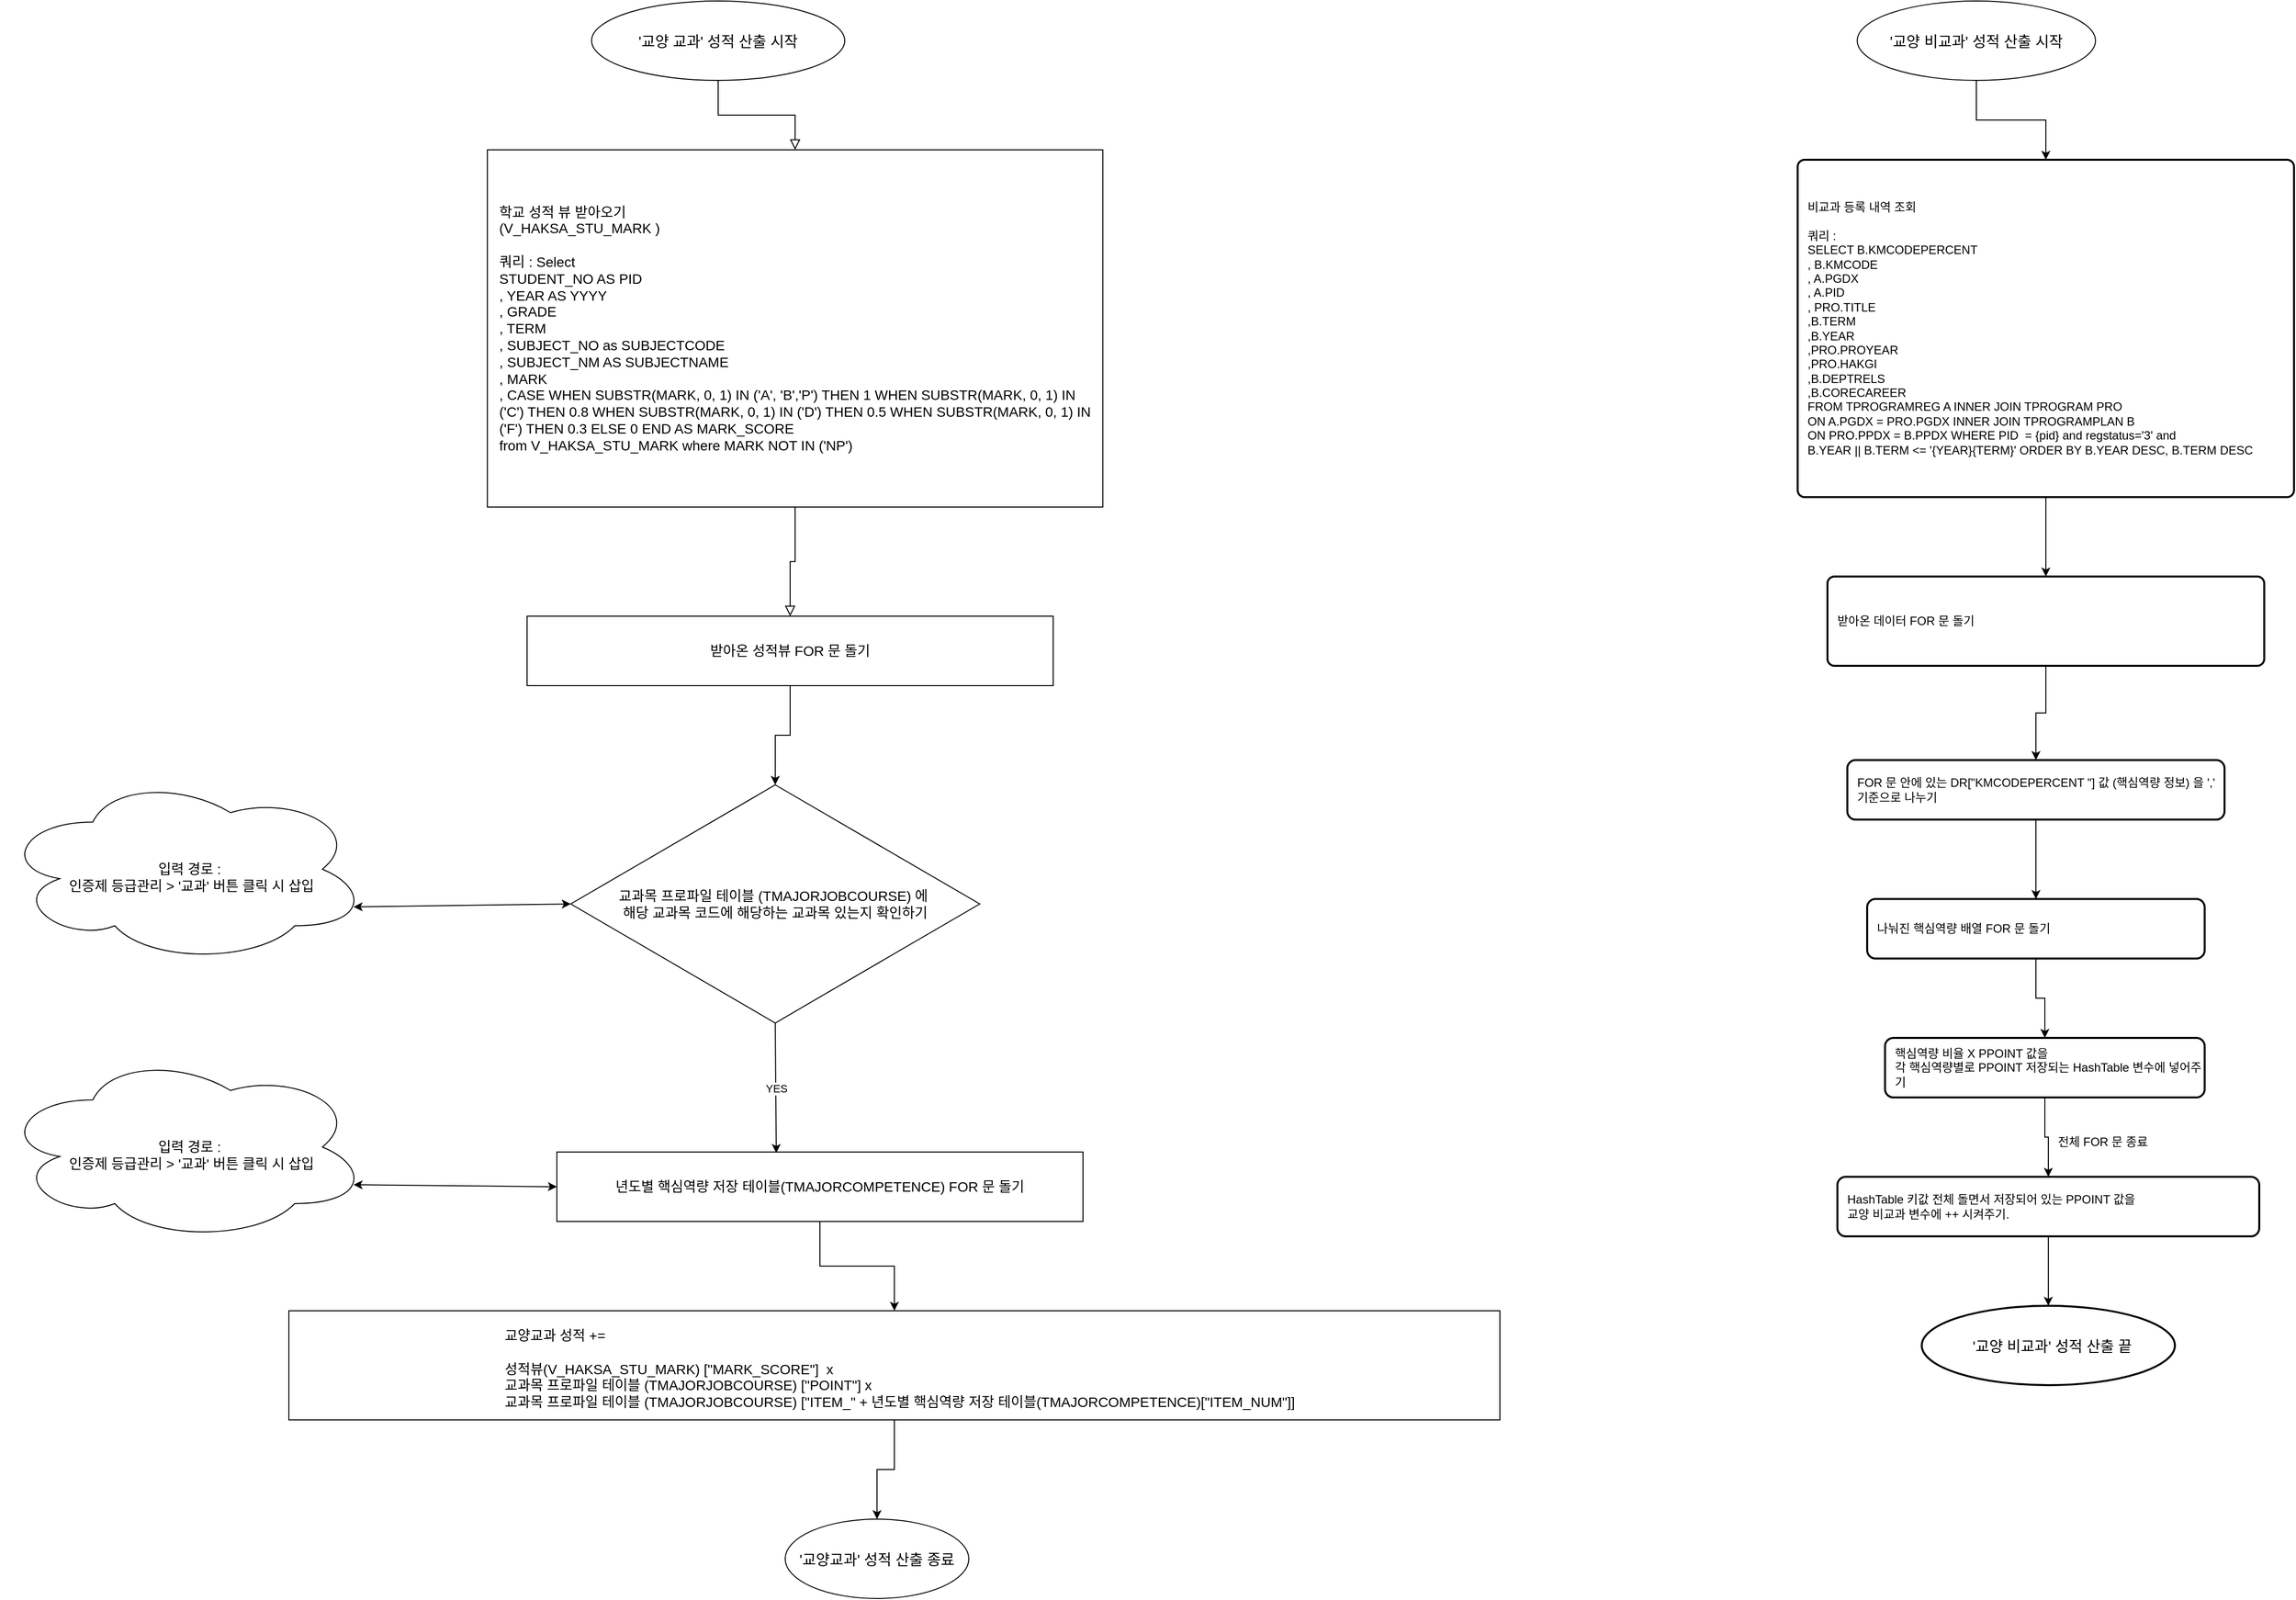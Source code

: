 <mxfile version="24.7.17">
  <diagram id="C5RBs43oDa-KdzZeNtuy" name="Page-1">
    <mxGraphModel dx="1434" dy="772" grid="1" gridSize="10" guides="1" tooltips="1" connect="1" arrows="1" fold="1" page="1" pageScale="1" pageWidth="827" pageHeight="1169" math="0" shadow="0">
      <root>
        <mxCell id="WIyWlLk6GJQsqaUBKTNV-0" />
        <mxCell id="WIyWlLk6GJQsqaUBKTNV-1" parent="WIyWlLk6GJQsqaUBKTNV-0" />
        <mxCell id="pGIJmbj-0f2mSrclGapS-0" value="" style="rounded=0;html=1;jettySize=auto;orthogonalLoop=1;fontSize=11;endArrow=block;endFill=0;endSize=8;strokeWidth=1;shadow=0;labelBackgroundColor=none;edgeStyle=orthogonalEdgeStyle;exitX=0.5;exitY=1;exitDx=0;exitDy=0;" parent="WIyWlLk6GJQsqaUBKTNV-1" source="pGIJmbj-0f2mSrclGapS-13" target="pGIJmbj-0f2mSrclGapS-18" edge="1">
          <mxGeometry relative="1" as="geometry">
            <mxPoint x="775" y="120" as="sourcePoint" />
            <mxPoint x="740" y="170" as="targetPoint" />
          </mxGeometry>
        </mxCell>
        <mxCell id="pGIJmbj-0f2mSrclGapS-13" value="&#39;교양 교과&#39; 성적 산출 시작" style="ellipse;whiteSpace=wrap;html=1;fontSize=15;" parent="WIyWlLk6GJQsqaUBKTNV-1" vertex="1">
          <mxGeometry x="715" y="30" width="255" height="80" as="geometry" />
        </mxCell>
        <mxCell id="pGIJmbj-0f2mSrclGapS-14" value="&#39;교양교과&#39; 성적 산출 종료" style="ellipse;whiteSpace=wrap;html=1;fontSize=15;" parent="WIyWlLk6GJQsqaUBKTNV-1" vertex="1">
          <mxGeometry x="910" y="1560" width="185" height="80" as="geometry" />
        </mxCell>
        <mxCell id="pGIJmbj-0f2mSrclGapS-15" value="" style="rounded=0;html=1;jettySize=auto;orthogonalLoop=1;fontSize=11;endArrow=block;endFill=0;endSize=8;strokeWidth=1;shadow=0;labelBackgroundColor=none;edgeStyle=orthogonalEdgeStyle;" parent="WIyWlLk6GJQsqaUBKTNV-1" source="pGIJmbj-0f2mSrclGapS-18" target="pGIJmbj-0f2mSrclGapS-19" edge="1">
          <mxGeometry relative="1" as="geometry">
            <mxPoint x="965" y="410" as="sourcePoint" />
            <mxPoint x="980" y="690" as="targetPoint" />
          </mxGeometry>
        </mxCell>
        <mxCell id="pGIJmbj-0f2mSrclGapS-18" value="&lt;span style=&quot;font-size: 14px;&quot;&gt;학교 성적 뷰 받아오기&lt;/span&gt;&lt;div style=&quot;font-size: 14px;&quot;&gt;&lt;div style=&quot;font-size: 14px;&quot;&gt;(V_HAKSA_STU_MARK )&lt;/div&gt;&lt;div style=&quot;font-size: 14px;&quot;&gt;&lt;br style=&quot;font-size: 14px;&quot;&gt;&lt;/div&gt;&lt;div style=&quot;font-size: 14px;&quot;&gt;&lt;div style=&quot;font-size: 14px;&quot;&gt;쿼리 : Select&amp;nbsp;&lt;/div&gt;&lt;div style=&quot;font-size: 14px;&quot;&gt;STUDENT_NO AS PID&lt;/div&gt;&lt;div style=&quot;font-size: 14px;&quot;&gt;, YEAR AS YYYY&lt;/div&gt;&lt;div style=&quot;font-size: 14px;&quot;&gt;, GRADE&lt;/div&gt;&lt;div style=&quot;font-size: 14px;&quot;&gt;, TERM&lt;/div&gt;&lt;div style=&quot;font-size: 14px;&quot;&gt;, SUBJECT_NO as SUBJECTCODE&lt;/div&gt;&lt;div style=&quot;font-size: 14px;&quot;&gt;, SUBJECT_NM AS SUBJECTNAME&lt;/div&gt;&lt;div style=&quot;font-size: 14px;&quot;&gt;, MARK&lt;/div&gt;&lt;div style=&quot;font-size: 14px;&quot;&gt;, CASE WHEN SUBSTR(MARK, 0, 1) IN (&#39;A&#39;, &#39;B&#39;,&#39;P&#39;) THEN 1 WHEN SUBSTR(MARK, 0, 1) IN (&#39;C&#39;) THEN 0.8 WHEN SUBSTR(MARK, 0, 1) IN (&#39;D&#39;) THEN 0.5 WHEN SUBSTR(MARK, 0, 1) IN (&#39;F&#39;) THEN 0.3 ELSE 0 END AS MARK_SCORE&amp;nbsp;&lt;/div&gt;&lt;div style=&quot;font-size: 14px;&quot;&gt;from V_HAKSA_STU_MARK where MARK NOT IN (&#39;NP&#39;)&lt;/div&gt;&lt;/div&gt;&lt;/div&gt;" style="rounded=0;whiteSpace=wrap;html=1;align=left;spacingLeft=10;fontSize=14;" parent="WIyWlLk6GJQsqaUBKTNV-1" vertex="1">
          <mxGeometry x="610" y="180" width="620" height="360" as="geometry" />
        </mxCell>
        <mxCell id="pGIJmbj-0f2mSrclGapS-21" style="edgeStyle=orthogonalEdgeStyle;rounded=0;orthogonalLoop=1;jettySize=auto;html=1;" parent="WIyWlLk6GJQsqaUBKTNV-1" source="pGIJmbj-0f2mSrclGapS-19" target="pGIJmbj-0f2mSrclGapS-20" edge="1">
          <mxGeometry relative="1" as="geometry" />
        </mxCell>
        <mxCell id="pGIJmbj-0f2mSrclGapS-19" value="받아온 성적뷰 FOR 문 돌기" style="rounded=0;whiteSpace=wrap;html=1;fontSize=14;" parent="WIyWlLk6GJQsqaUBKTNV-1" vertex="1">
          <mxGeometry x="650" y="650" width="530" height="70" as="geometry" />
        </mxCell>
        <mxCell id="pGIJmbj-0f2mSrclGapS-20" value="교과목 프로파일 테이블 (TMAJORJOBCOURSE) 에&amp;nbsp;&lt;div style=&quot;font-size: 14px;&quot;&gt;해당 교과목 코드에 해당하는 교과목 있는지 확인하기&lt;/div&gt;" style="rhombus;whiteSpace=wrap;html=1;fontSize=14;" parent="WIyWlLk6GJQsqaUBKTNV-1" vertex="1">
          <mxGeometry x="694" y="820" width="412" height="240" as="geometry" />
        </mxCell>
        <mxCell id="pGIJmbj-0f2mSrclGapS-38" style="edgeStyle=orthogonalEdgeStyle;rounded=0;orthogonalLoop=1;jettySize=auto;html=1;entryX=0.5;entryY=0;entryDx=0;entryDy=0;" parent="WIyWlLk6GJQsqaUBKTNV-1" source="pGIJmbj-0f2mSrclGapS-29" target="pGIJmbj-0f2mSrclGapS-37" edge="1">
          <mxGeometry relative="1" as="geometry" />
        </mxCell>
        <mxCell id="pGIJmbj-0f2mSrclGapS-29" value="년도별 핵심역량 저장 테이블(TMAJORCOMPETENCE) FOR 문 돌기" style="rounded=0;whiteSpace=wrap;html=1;fontSize=14;" parent="WIyWlLk6GJQsqaUBKTNV-1" vertex="1">
          <mxGeometry x="680" y="1190" width="530" height="70" as="geometry" />
        </mxCell>
        <mxCell id="pGIJmbj-0f2mSrclGapS-34" value="" style="endArrow=classic;html=1;rounded=0;exitX=0.5;exitY=1;exitDx=0;exitDy=0;entryX=0.417;entryY=0.014;entryDx=0;entryDy=0;entryPerimeter=0;" parent="WIyWlLk6GJQsqaUBKTNV-1" source="pGIJmbj-0f2mSrclGapS-20" target="pGIJmbj-0f2mSrclGapS-29" edge="1">
          <mxGeometry relative="1" as="geometry">
            <mxPoint x="960" y="990" as="sourcePoint" />
            <mxPoint x="1060" y="990" as="targetPoint" />
          </mxGeometry>
        </mxCell>
        <mxCell id="pGIJmbj-0f2mSrclGapS-35" value="YES" style="edgeLabel;resizable=0;html=1;;align=center;verticalAlign=middle;" parent="pGIJmbj-0f2mSrclGapS-34" connectable="0" vertex="1">
          <mxGeometry relative="1" as="geometry" />
        </mxCell>
        <mxCell id="pGIJmbj-0f2mSrclGapS-39" style="edgeStyle=orthogonalEdgeStyle;rounded=0;orthogonalLoop=1;jettySize=auto;html=1;" parent="WIyWlLk6GJQsqaUBKTNV-1" source="pGIJmbj-0f2mSrclGapS-37" target="pGIJmbj-0f2mSrclGapS-14" edge="1">
          <mxGeometry relative="1" as="geometry" />
        </mxCell>
        <mxCell id="pGIJmbj-0f2mSrclGapS-37" value="&lt;div style=&quot;text-align: left; font-size: 14px;&quot;&gt;&lt;span style=&quot;background-color: initial; font-size: 14px;&quot;&gt;&lt;br style=&quot;font-size: 14px;&quot;&gt;&lt;/span&gt;&lt;/div&gt;&lt;div style=&quot;text-align: left; font-size: 14px;&quot;&gt;&lt;span style=&quot;background-color: initial; font-size: 14px;&quot;&gt;교양교과 성적 +=&amp;nbsp;&lt;/span&gt;&lt;/div&gt;&lt;div style=&quot;text-align: left; font-size: 14px;&quot;&gt;&lt;span style=&quot;background-color: initial; font-size: 14px;&quot;&gt;&lt;br style=&quot;font-size: 14px;&quot;&gt;&lt;/span&gt;&lt;/div&gt;&lt;div style=&quot;text-align: left; font-size: 14px;&quot;&gt;&lt;span style=&quot;background-color: initial; font-size: 14px;&quot;&gt;성적뷰(&lt;/span&gt;&lt;span style=&quot;background-color: initial; text-align: left; font-size: 14px;&quot;&gt;V_HAKSA_STU_MARK) [&quot;&lt;/span&gt;&lt;span style=&quot;background-color: initial; font-size: 14px;&quot;&gt;MARK_SCORE&quot;]&amp;nbsp; x&amp;nbsp;&amp;nbsp;&lt;/span&gt;&lt;/div&gt;&lt;div style=&quot;text-align: left; font-size: 14px;&quot;&gt;&lt;span style=&quot;background-color: initial; text-align: center; font-size: 14px;&quot;&gt;교과목 프로파일 테이블 (TMAJORJOBCOURSE) [&quot;POINT&quot;] x&amp;nbsp;&lt;/span&gt;&lt;/div&gt;&lt;div style=&quot;text-align: left; font-size: 14px;&quot;&gt;&lt;span style=&quot;background-color: initial; text-align: center; font-size: 14px;&quot;&gt;교과목 프로파일 테이블 (TMAJORJOBCOURSE) [&quot;ITEM_&quot; +&amp;nbsp;&lt;/span&gt;&lt;span style=&quot;text-align: center; font-size: 14px;&quot;&gt;년도별 핵심역량 저장 테이블(TMAJORCOMPETENCE)[&quot;ITEM_NUM&quot;&lt;/span&gt;&lt;span style=&quot;background-color: initial; text-align: center; font-size: 14px;&quot;&gt;]]&lt;/span&gt;&lt;/div&gt;" style="rounded=0;whiteSpace=wrap;html=1;spacingLeft=11;spacingBottom=10;fontSize=14;" parent="WIyWlLk6GJQsqaUBKTNV-1" vertex="1">
          <mxGeometry x="410" y="1350" width="1220" height="110" as="geometry" />
        </mxCell>
        <mxCell id="pGIJmbj-0f2mSrclGapS-40" value="&lt;div style=&quot;font-size: 14px;&quot;&gt;&lt;br style=&quot;font-size: 14px;&quot;&gt;&lt;/div&gt;&lt;div style=&quot;font-size: 14px;&quot;&gt;입력 경로 :&amp;nbsp;&lt;/div&gt;&lt;div style=&quot;font-size: 14px;&quot;&gt;인증제 등급관리 &amp;gt; &#39;교과&#39; 버튼 클릭 시 삽입&lt;br style=&quot;font-size: 14px;&quot;&gt;&lt;/div&gt;" style="ellipse;shape=cloud;whiteSpace=wrap;html=1;fontSize=14;spacingLeft=14;" parent="WIyWlLk6GJQsqaUBKTNV-1" vertex="1">
          <mxGeometry x="120" y="810" width="370" height="190" as="geometry" />
        </mxCell>
        <mxCell id="pGIJmbj-0f2mSrclGapS-43" value="&lt;div style=&quot;font-size: 14px;&quot;&gt;&lt;br style=&quot;font-size: 14px;&quot;&gt;&lt;/div&gt;&lt;div style=&quot;font-size: 14px;&quot;&gt;입력 경로 :&amp;nbsp;&lt;/div&gt;&lt;div style=&quot;font-size: 14px;&quot;&gt;인증제 등급관리 &amp;gt; &#39;교과&#39; 버튼 클릭 시 삽입&lt;br style=&quot;font-size: 14px;&quot;&gt;&lt;/div&gt;" style="ellipse;shape=cloud;whiteSpace=wrap;html=1;fontSize=14;spacingLeft=14;" parent="WIyWlLk6GJQsqaUBKTNV-1" vertex="1">
          <mxGeometry x="120" y="1090" width="370" height="190" as="geometry" />
        </mxCell>
        <mxCell id="pGIJmbj-0f2mSrclGapS-45" value="" style="endArrow=classic;startArrow=classic;html=1;rounded=0;entryX=0;entryY=0.5;entryDx=0;entryDy=0;exitX=0.96;exitY=0.7;exitDx=0;exitDy=0;exitPerimeter=0;" parent="WIyWlLk6GJQsqaUBKTNV-1" source="pGIJmbj-0f2mSrclGapS-40" target="pGIJmbj-0f2mSrclGapS-20" edge="1">
          <mxGeometry width="50" height="50" relative="1" as="geometry">
            <mxPoint x="790" y="1210" as="sourcePoint" />
            <mxPoint x="840" y="1160" as="targetPoint" />
          </mxGeometry>
        </mxCell>
        <mxCell id="pGIJmbj-0f2mSrclGapS-46" value="" style="endArrow=classic;startArrow=classic;html=1;rounded=0;entryX=0;entryY=0.5;entryDx=0;entryDy=0;exitX=0.96;exitY=0.7;exitDx=0;exitDy=0;exitPerimeter=0;" parent="WIyWlLk6GJQsqaUBKTNV-1" source="pGIJmbj-0f2mSrclGapS-43" target="pGIJmbj-0f2mSrclGapS-29" edge="1">
          <mxGeometry width="50" height="50" relative="1" as="geometry">
            <mxPoint x="473" y="1060" as="sourcePoint" />
            <mxPoint x="660" y="1130" as="targetPoint" />
          </mxGeometry>
        </mxCell>
        <mxCell id="tg3y-EARPhffcgVbwgIG-5" value="" style="edgeStyle=orthogonalEdgeStyle;rounded=0;orthogonalLoop=1;jettySize=auto;html=1;" edge="1" parent="WIyWlLk6GJQsqaUBKTNV-1" source="TI4pqq-0Ur0KhcYKkDTI-0" target="tg3y-EARPhffcgVbwgIG-0">
          <mxGeometry relative="1" as="geometry" />
        </mxCell>
        <mxCell id="TI4pqq-0Ur0KhcYKkDTI-0" value="&#39;교양 비교과&#39; 성적 산출 시작" style="ellipse;whiteSpace=wrap;html=1;fontSize=15;" parent="WIyWlLk6GJQsqaUBKTNV-1" vertex="1">
          <mxGeometry x="1990" y="30" width="240" height="80" as="geometry" />
        </mxCell>
        <mxCell id="tg3y-EARPhffcgVbwgIG-2" value="" style="edgeStyle=orthogonalEdgeStyle;rounded=0;orthogonalLoop=1;jettySize=auto;html=1;" edge="1" parent="WIyWlLk6GJQsqaUBKTNV-1" source="tg3y-EARPhffcgVbwgIG-0" target="tg3y-EARPhffcgVbwgIG-1">
          <mxGeometry relative="1" as="geometry" />
        </mxCell>
        <mxCell id="tg3y-EARPhffcgVbwgIG-0" value="비교과 등록 내역 조회&lt;div&gt;&lt;br&gt;&lt;/div&gt;&lt;div&gt;쿼리 :&amp;nbsp;&lt;/div&gt;&lt;div&gt;SELECT B.KMCODEPERCENT&lt;/div&gt;&lt;div&gt;, B.KMCODE&lt;/div&gt;&lt;div&gt;, A.PGDX&lt;/div&gt;&lt;div&gt;, A.PID&lt;/div&gt;&lt;div&gt;, PRO.TITLE&lt;/div&gt;&lt;div&gt;,B.TERM&lt;/div&gt;&lt;div&gt;,B.YEAR&lt;/div&gt;&lt;div&gt;,PRO.PROYEAR&lt;/div&gt;&lt;div&gt;,PRO.HAKGI&lt;/div&gt;&lt;div&gt;,B.DEPTRELS&lt;/div&gt;&lt;div&gt;,B.CORECAREER&amp;nbsp;&lt;/div&gt;&lt;div&gt;FROM TPROGRAMREG A INNER JOIN TPROGRAM PRO&amp;nbsp;&lt;/div&gt;&lt;div&gt;ON A.PGDX = PRO.PGDX INNER JOIN TPROGRAMPLAN B&amp;nbsp;&lt;/div&gt;&lt;div&gt;ON PRO.PPDX = B.PPDX WHERE PID&amp;nbsp; = {pid} and regstatus=&#39;3&#39; and&amp;nbsp;&lt;br&gt;&lt;/div&gt;&lt;div&gt;B.YEAR || B.TERM &amp;lt;= &#39;{YEAR}{TERM}&#39; ORDER BY B.YEAR DESC, B.TERM DESC&lt;/div&gt;" style="rounded=1;whiteSpace=wrap;html=1;absoluteArcSize=1;arcSize=14;strokeWidth=2;align=left;spacingLeft=8;" vertex="1" parent="WIyWlLk6GJQsqaUBKTNV-1">
          <mxGeometry x="1930" y="190" width="500" height="340" as="geometry" />
        </mxCell>
        <mxCell id="tg3y-EARPhffcgVbwgIG-4" value="" style="edgeStyle=orthogonalEdgeStyle;rounded=0;orthogonalLoop=1;jettySize=auto;html=1;" edge="1" parent="WIyWlLk6GJQsqaUBKTNV-1" source="tg3y-EARPhffcgVbwgIG-1" target="tg3y-EARPhffcgVbwgIG-3">
          <mxGeometry relative="1" as="geometry" />
        </mxCell>
        <mxCell id="tg3y-EARPhffcgVbwgIG-1" value="받아온 데이터 FOR 문 돌기" style="rounded=1;whiteSpace=wrap;html=1;absoluteArcSize=1;arcSize=14;strokeWidth=2;align=left;spacingLeft=8;" vertex="1" parent="WIyWlLk6GJQsqaUBKTNV-1">
          <mxGeometry x="1960" y="610" width="440" height="90" as="geometry" />
        </mxCell>
        <mxCell id="tg3y-EARPhffcgVbwgIG-7" value="" style="edgeStyle=orthogonalEdgeStyle;rounded=0;orthogonalLoop=1;jettySize=auto;html=1;" edge="1" parent="WIyWlLk6GJQsqaUBKTNV-1" source="tg3y-EARPhffcgVbwgIG-3" target="tg3y-EARPhffcgVbwgIG-6">
          <mxGeometry relative="1" as="geometry" />
        </mxCell>
        <mxCell id="tg3y-EARPhffcgVbwgIG-3" value="FOR 문 안에 있는 DR[&quot;KMCODEPERCENT &quot;] 값 (핵심역량 정보) 을 &#39;,&#39; 기준으로 나누기" style="whiteSpace=wrap;html=1;align=left;rounded=1;arcSize=14;strokeWidth=2;spacingLeft=8;" vertex="1" parent="WIyWlLk6GJQsqaUBKTNV-1">
          <mxGeometry x="1980" y="795" width="380" height="60" as="geometry" />
        </mxCell>
        <mxCell id="tg3y-EARPhffcgVbwgIG-9" value="" style="edgeStyle=orthogonalEdgeStyle;rounded=0;orthogonalLoop=1;jettySize=auto;html=1;" edge="1" parent="WIyWlLk6GJQsqaUBKTNV-1" source="tg3y-EARPhffcgVbwgIG-6" target="tg3y-EARPhffcgVbwgIG-8">
          <mxGeometry relative="1" as="geometry" />
        </mxCell>
        <mxCell id="tg3y-EARPhffcgVbwgIG-6" value="나눠진 핵심역량 배열 FOR 문 돌기" style="whiteSpace=wrap;html=1;align=left;rounded=1;arcSize=14;strokeWidth=2;spacingLeft=8;" vertex="1" parent="WIyWlLk6GJQsqaUBKTNV-1">
          <mxGeometry x="2000" y="935" width="340" height="60" as="geometry" />
        </mxCell>
        <mxCell id="tg3y-EARPhffcgVbwgIG-11" value="" style="edgeStyle=orthogonalEdgeStyle;rounded=0;orthogonalLoop=1;jettySize=auto;html=1;" edge="1" parent="WIyWlLk6GJQsqaUBKTNV-1" source="tg3y-EARPhffcgVbwgIG-8" target="tg3y-EARPhffcgVbwgIG-10">
          <mxGeometry relative="1" as="geometry" />
        </mxCell>
        <mxCell id="tg3y-EARPhffcgVbwgIG-8" value="핵심역량 비율 X PPOINT 값을&amp;nbsp;&lt;div&gt;각 핵심역량별로 PPOINT 저장되는 HashTable 변수에 넣어주기&lt;/div&gt;" style="whiteSpace=wrap;html=1;align=left;rounded=1;arcSize=14;strokeWidth=2;spacingLeft=8;" vertex="1" parent="WIyWlLk6GJQsqaUBKTNV-1">
          <mxGeometry x="2018" y="1075" width="322" height="60" as="geometry" />
        </mxCell>
        <mxCell id="tg3y-EARPhffcgVbwgIG-13" value="" style="edgeStyle=orthogonalEdgeStyle;rounded=0;orthogonalLoop=1;jettySize=auto;html=1;" edge="1" parent="WIyWlLk6GJQsqaUBKTNV-1" source="tg3y-EARPhffcgVbwgIG-10" target="tg3y-EARPhffcgVbwgIG-12">
          <mxGeometry relative="1" as="geometry" />
        </mxCell>
        <mxCell id="tg3y-EARPhffcgVbwgIG-10" value="HashTable 키값 전체 돌면서 저장되어 있는 PPOINT 값을&lt;div&gt;교양 비교과 변수에 ++ 시켜주기.&lt;/div&gt;" style="whiteSpace=wrap;html=1;align=left;rounded=1;arcSize=14;strokeWidth=2;spacingLeft=8;" vertex="1" parent="WIyWlLk6GJQsqaUBKTNV-1">
          <mxGeometry x="1970" y="1215" width="425" height="60" as="geometry" />
        </mxCell>
        <mxCell id="tg3y-EARPhffcgVbwgIG-12" value="&lt;span style=&quot;font-size: 15px;&quot;&gt;&#39;교양 비교과&#39; 성적 산출 끝&lt;/span&gt;" style="ellipse;whiteSpace=wrap;html=1;align=center;rounded=1;arcSize=14;strokeWidth=2;spacingLeft=8;" vertex="1" parent="WIyWlLk6GJQsqaUBKTNV-1">
          <mxGeometry x="2055" y="1345" width="255" height="80" as="geometry" />
        </mxCell>
        <mxCell id="tg3y-EARPhffcgVbwgIG-14" value="전체 FOR 문 종료" style="text;html=1;align=center;verticalAlign=middle;whiteSpace=wrap;rounded=0;" vertex="1" parent="WIyWlLk6GJQsqaUBKTNV-1">
          <mxGeometry x="2180" y="1150" width="115" height="60" as="geometry" />
        </mxCell>
      </root>
    </mxGraphModel>
  </diagram>
</mxfile>
